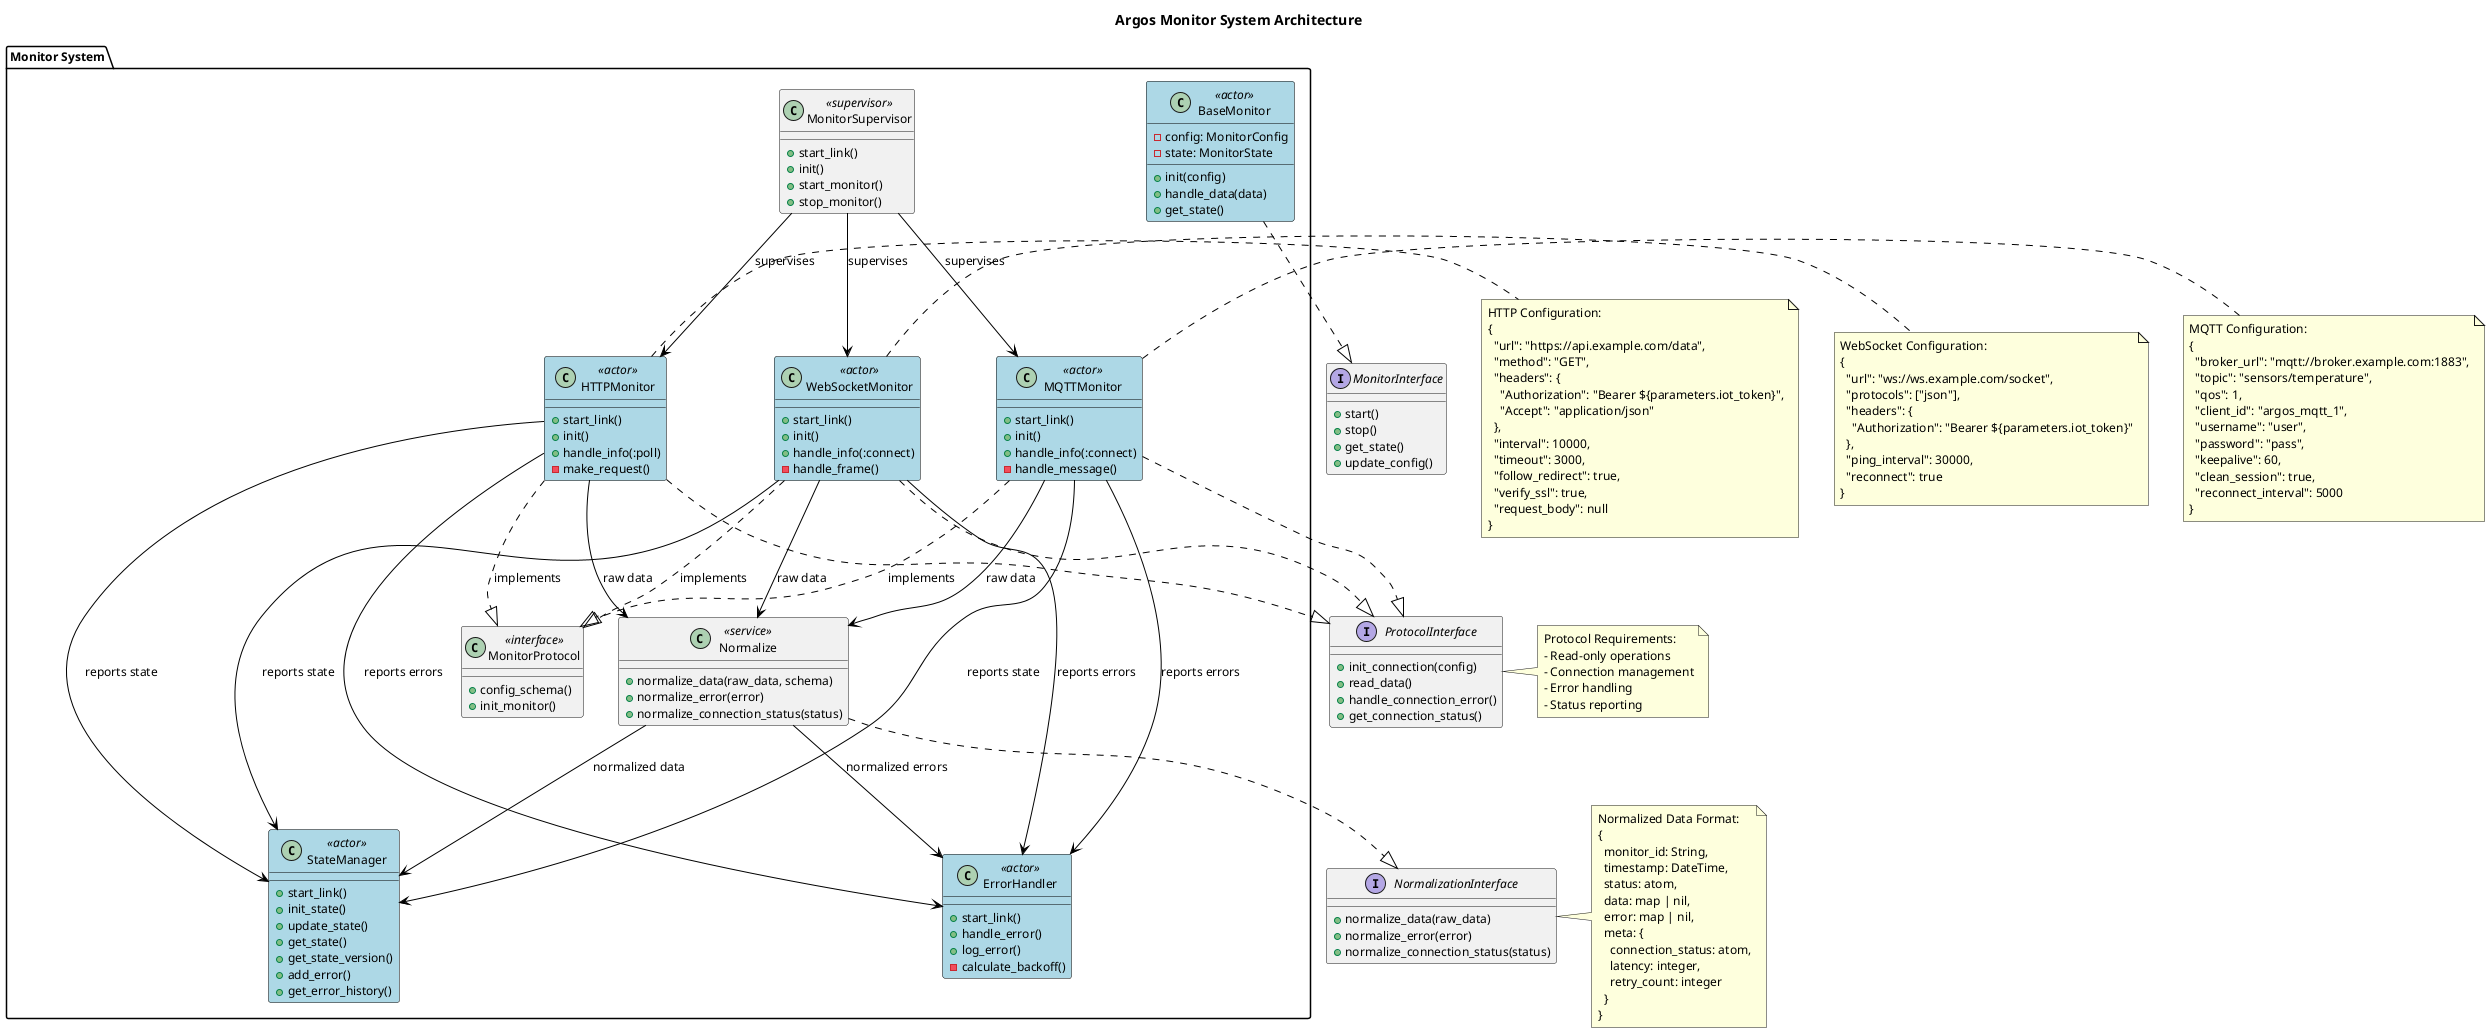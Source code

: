 @startuml Argos Monitor System

' Style definitions
skinparam componentStyle uml2
skinparam backgroundColor white
skinparam handwritten false
skinparam defaultFontName Arial
skinparam defaultFontSize 12
skinparam class {
    BackgroundColor<<actor>> LightBlue
    BorderColor<<actor>> Black
    ArrowColor Black
    FontName Arial
}

' Title
title Argos Monitor System Architecture

' Interfaces
interface "MonitorInterface" as MI {
    +start()
    +stop()
    +get_state()
    +update_config()
}

interface "ProtocolInterface" as PI {
    +init_connection(config)
    +read_data()
    +handle_connection_error()
    +get_connection_status()
}

interface "NormalizationInterface" as NI {
    +normalize_data(raw_data)
    +normalize_error(error)
    +normalize_connection_status(status)
}

' Components
package "Monitor System" {
    class MonitorSupervisor <<supervisor>> {
        +start_link()
        +init()
        +start_monitor()
        +stop_monitor()
    }

    class StateManager <<actor>> {
        +start_link()
        +init_state()
        +update_state()
        +get_state()
        +get_state_version()
        +add_error()
        +get_error_history()
    }

    class ErrorHandler <<actor>> {
        +start_link()
        +handle_error()
        +log_error()
        - calculate_backoff()
    }

    class MonitorProtocol <<interface>> {
        +config_schema()
        +init_monitor()
    }

    class HTTPMonitor <<actor>> {
        +start_link()
        +init()
        +handle_info(:poll)
        - make_request()
    }

    class WebSocketMonitor <<actor>> {
        +start_link()
        +init()
        +handle_info(:connect)
        - handle_frame()
    }

    class MQTTMonitor <<actor>> {
        +start_link()
        +init()
        +handle_info(:connect)
        - handle_message()
    }

    class BaseMonitor <<actor>> {
        -config: MonitorConfig
        -state: MonitorState
        +init(config)
        +handle_data(data)
        +get_state()
    }

    class Normalize <<service>> {
        +normalize_data(raw_data, schema)
        +normalize_error(error)
        +normalize_connection_status(status)
    }
}

' Data Structures
note right of NI
  Normalized Data Format:
  {
    monitor_id: String,
    timestamp: DateTime,
    status: atom,
    data: map | nil,
    error: map | nil,
    meta: {
      connection_status: atom,
      latency: integer,
      retry_count: integer
    }
  }
end note

note right of PI
  Protocol Requirements:
  - Read-only operations
  - Connection management
  - Error handling
  - Status reporting
end note

' Protocol Configurations
note right of HTTPMonitor
  HTTP Configuration:
  {
    "url": "https://api.example.com/data",
    "method": "GET",
    "headers": {
      "Authorization": "Bearer ${parameters.iot_token}",
      "Accept": "application/json"
    },
    "interval": 10000,
    "timeout": 3000,
    "follow_redirect": true,
    "verify_ssl": true,
    "request_body": null
  }
end note

note right of WebSocketMonitor
  WebSocket Configuration:
  {
    "url": "ws://ws.example.com/socket",
    "protocols": ["json"],
    "headers": {
      "Authorization": "Bearer ${parameters.iot_token}"
    },
    "ping_interval": 30000,
    "reconnect": true
  }
end note

note right of MQTTMonitor
  MQTT Configuration:
  {
    "broker_url": "mqtt://broker.example.com:1883",
    "topic": "sensors/temperature",
    "qos": 1,
    "client_id": "argos_mqtt_1",
    "username": "user",
    "password": "pass",
    "keepalive": 60,
    "clean_session": true,
    "reconnect_interval": 5000
  }
end note

' Relationships and Implementations
BaseMonitor ..|> MI
HTTPMonitor ..|> PI
WebSocketMonitor ..|> PI
MQTTMonitor ..|> PI
Normalize ..|> NI

' Supervision and Data Flow
MonitorSupervisor --> HTTPMonitor : supervises
MonitorSupervisor --> WebSocketMonitor : supervises
MonitorSupervisor --> MQTTMonitor : supervises

' Data Flow
HTTPMonitor --> Normalize : raw data
WebSocketMonitor --> Normalize : raw data
MQTTMonitor --> Normalize : raw data

Normalize --> StateManager : normalized data
Normalize --> ErrorHandler : normalized errors

' Connection Management
HTTPMonitor --> StateManager : reports state
WebSocketMonitor --> StateManager : reports state
MQTTMonitor --> StateManager : reports state

HTTPMonitor --> ErrorHandler : reports errors
WebSocketMonitor --> ErrorHandler : reports errors
MQTTMonitor --> ErrorHandler : reports errors

' Protocol Implementations
HTTPMonitor ..|> MonitorProtocol : implements
WebSocketMonitor ..|> MonitorProtocol : implements
MQTTMonitor ..|> MonitorProtocol : implements

@enduml